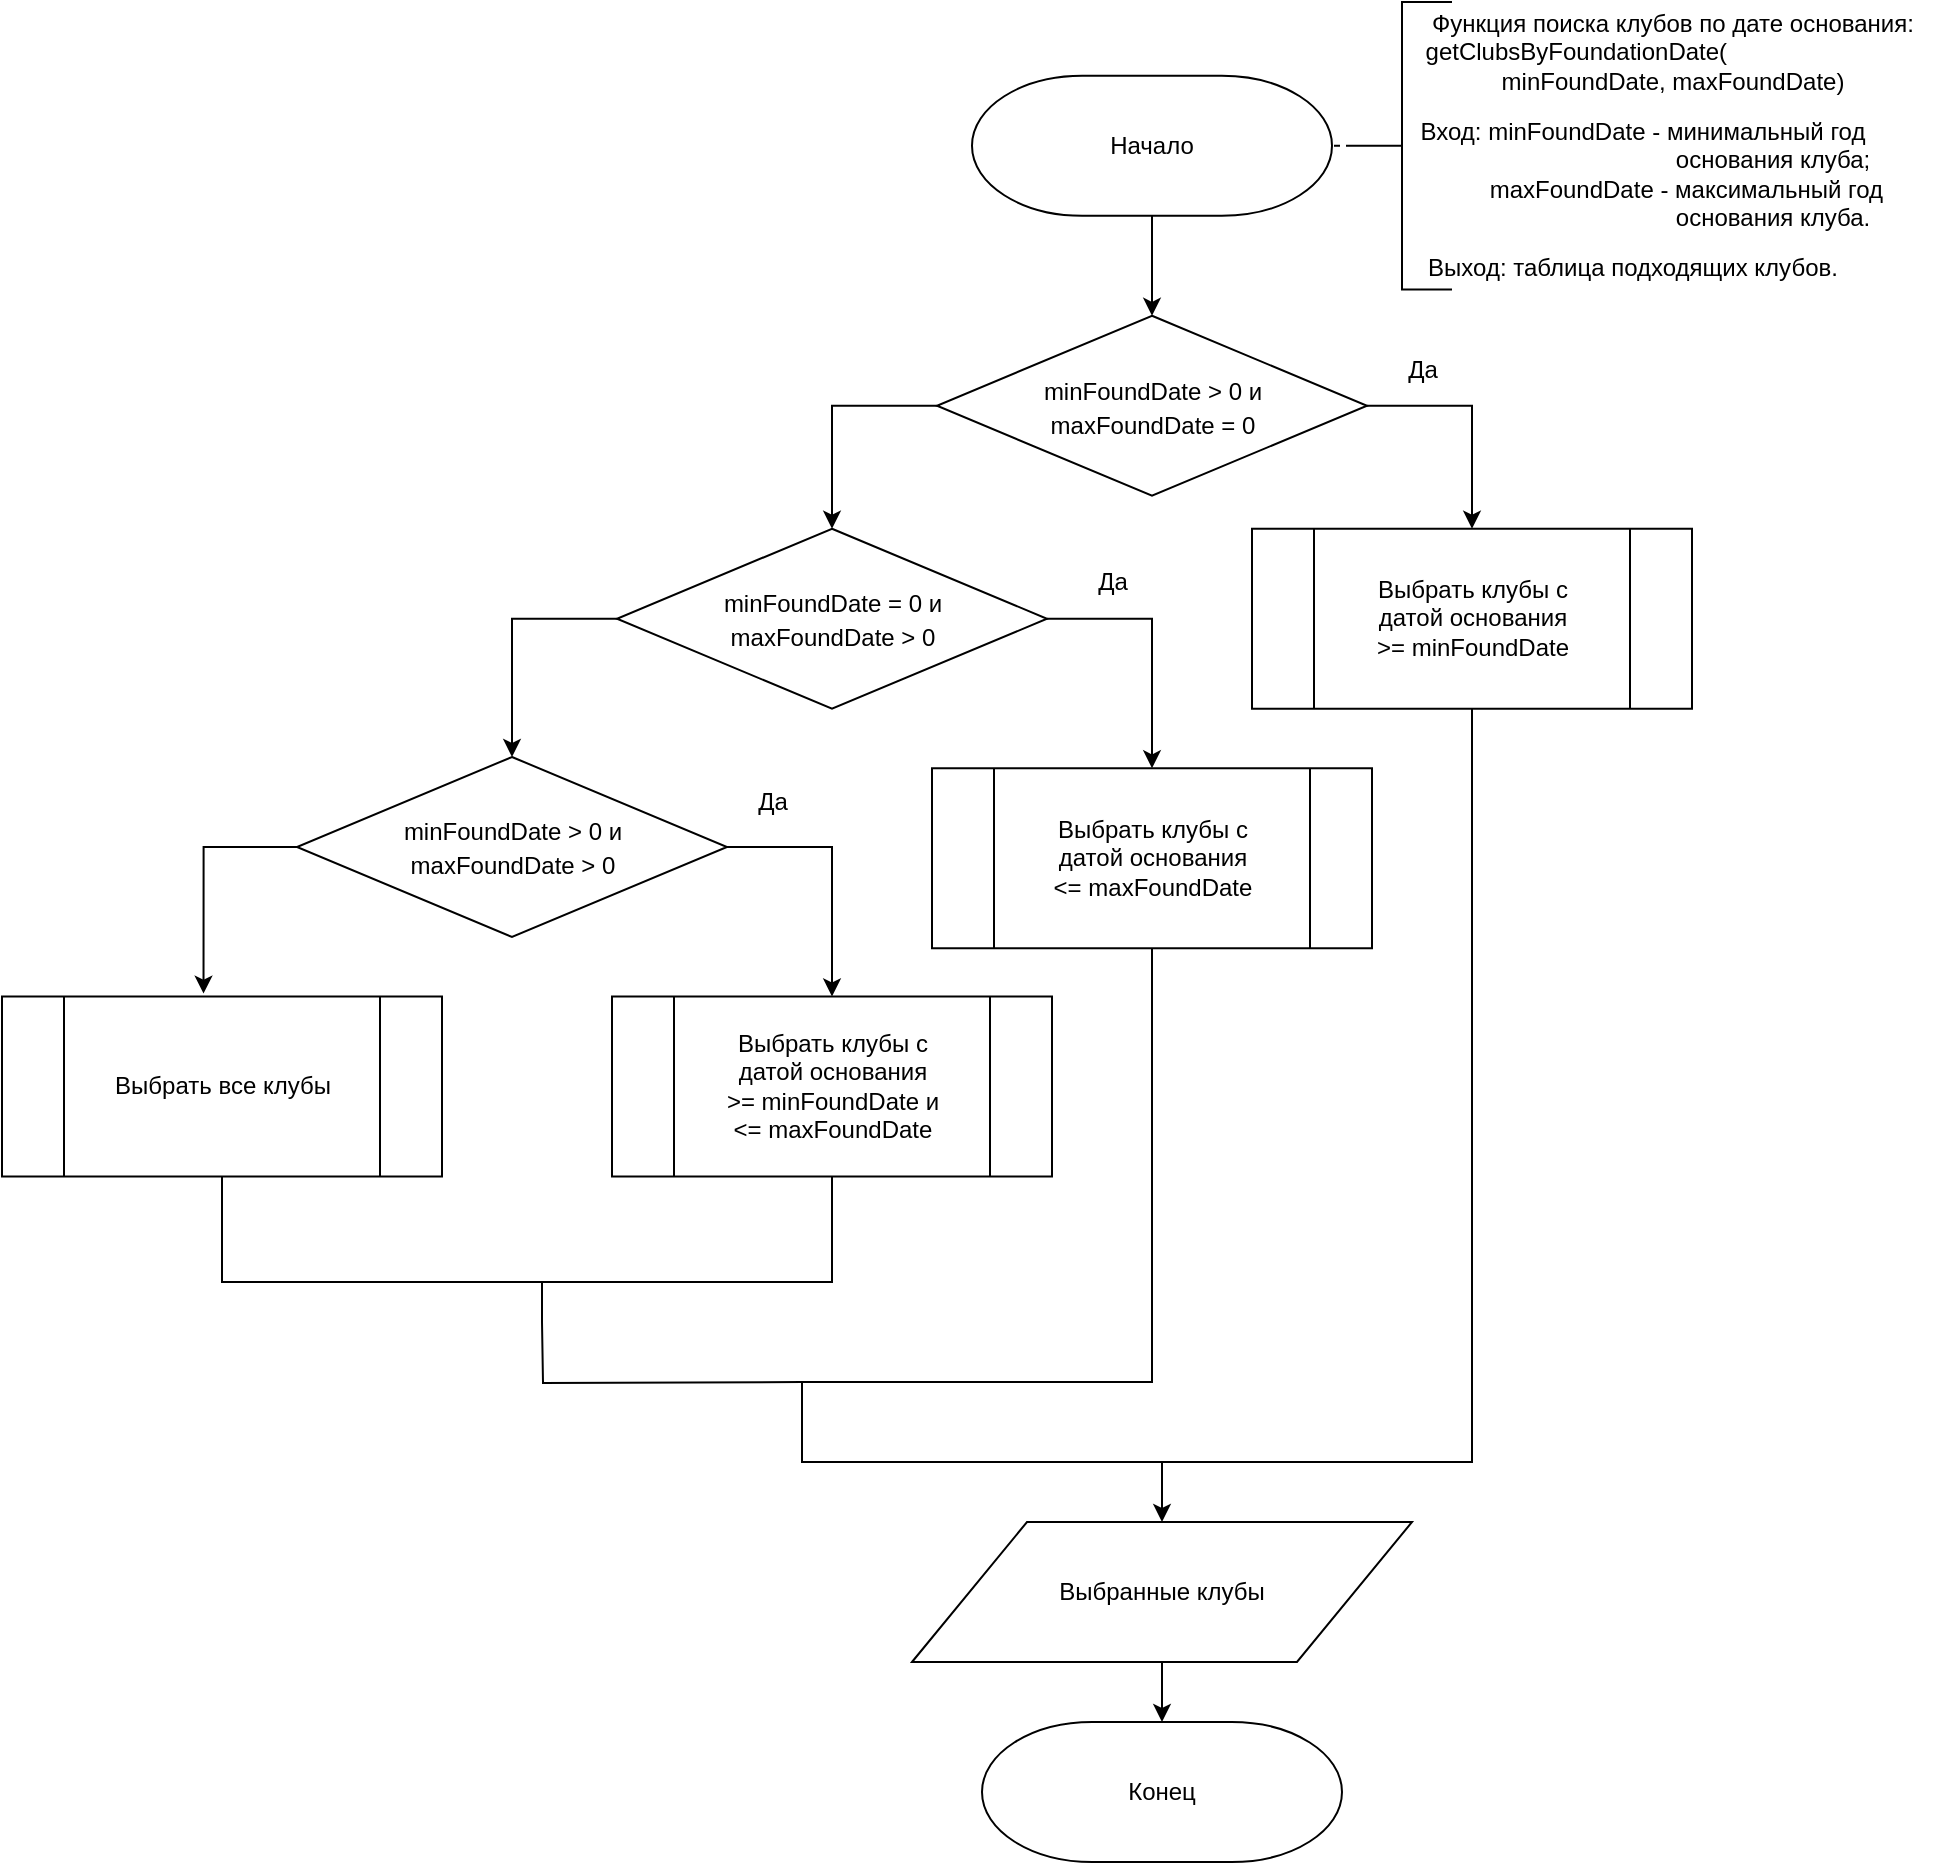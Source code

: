 <mxfile>
    <diagram id="mJqAf5ScuQS4_GxCpLgD" name="Страница 1">
        <mxGraphModel dx="2963" dy="2150" grid="1" gridSize="10" guides="1" tooltips="1" connect="1" arrows="1" fold="1" page="1" pageScale="1" pageWidth="1169" pageHeight="827" math="0" shadow="0">
            <root>
                <mxCell id="0"/>
                <mxCell id="1" parent="0"/>
                <mxCell id="2" style="edgeStyle=none;html=1;exitX=0.5;exitY=1;exitDx=0;exitDy=0;exitPerimeter=0;" edge="1" parent="1" source="3" target="6">
                    <mxGeometry relative="1" as="geometry"/>
                </mxCell>
                <mxCell id="3" value="Начало" style="strokeWidth=1;html=1;shape=mxgraph.flowchart.terminator;whiteSpace=wrap;" vertex="1" parent="1">
                    <mxGeometry x="565" y="56.88" width="180" height="70" as="geometry"/>
                </mxCell>
                <mxCell id="4" style="edgeStyle=orthogonalEdgeStyle;html=1;exitX=1;exitY=0.5;exitDx=0;exitDy=0;entryX=0.5;entryY=0;entryDx=0;entryDy=0;endArrow=classic;endFill=1;rounded=0;" edge="1" parent="1" source="6" target="10">
                    <mxGeometry relative="1" as="geometry"/>
                </mxCell>
                <mxCell id="5" style="edgeStyle=orthogonalEdgeStyle;rounded=0;html=1;exitX=0;exitY=0.5;exitDx=0;exitDy=0;entryX=0.5;entryY=0;entryDx=0;entryDy=0;endArrow=classic;endFill=1;" edge="1" parent="1" source="6" target="20">
                    <mxGeometry relative="1" as="geometry">
                        <mxPoint x="500" y="283.37" as="targetPoint"/>
                    </mxGeometry>
                </mxCell>
                <mxCell id="6" value="&lt;span style=&quot;font-size: 12px&quot;&gt;minFoundDate &amp;gt; 0 и&lt;br&gt;&lt;/span&gt;&lt;span style=&quot;font-size: 12px&quot;&gt;maxFoundDate = 0&lt;/span&gt;" style="rhombus;whiteSpace=wrap;html=1;fontSize=14;" vertex="1" parent="1">
                    <mxGeometry x="547.5" y="176.88" width="215" height="90" as="geometry"/>
                </mxCell>
                <mxCell id="7" style="edgeStyle=none;html=1;exitX=0;exitY=0.5;exitDx=0;exitDy=0;exitPerimeter=0;endArrow=none;endFill=0;dashed=1;" edge="1" parent="1" source="8" target="3">
                    <mxGeometry relative="1" as="geometry"/>
                </mxCell>
                <mxCell id="8" value="" style="strokeWidth=1;html=1;shape=mxgraph.flowchart.annotation_2;align=left;labelPosition=right;pointerEvents=1;" vertex="1" parent="1">
                    <mxGeometry x="755" y="20" width="50" height="143.76" as="geometry"/>
                </mxCell>
                <mxCell id="9" style="edgeStyle=orthogonalEdgeStyle;rounded=0;html=1;exitX=0.5;exitY=1;exitDx=0;exitDy=0;entryX=0.5;entryY=0;entryDx=0;entryDy=0;endArrow=classic;endFill=1;" edge="1" parent="1" source="10" target="16">
                    <mxGeometry relative="1" as="geometry">
                        <Array as="points">
                            <mxPoint x="815" y="750"/>
                            <mxPoint x="660" y="750"/>
                        </Array>
                    </mxGeometry>
                </mxCell>
                <mxCell id="10" value="Выбрать клубы&amp;nbsp;с &lt;br&gt;датой основания &lt;br&gt;&amp;gt;= minFoundDate" style="verticalLabelPosition=middle;verticalAlign=middle;html=1;shape=process;whiteSpace=wrap;rounded=0;size=0.14;arcSize=6;horizontal=1;align=center;labelPosition=center;" vertex="1" parent="1">
                    <mxGeometry x="705" y="283.37" width="220" height="90" as="geometry"/>
                </mxCell>
                <mxCell id="11" value="Функция поиска клубов&amp;nbsp;по дате основания:&lt;br&gt;&lt;span&gt;getClubsBy&lt;/span&gt;FoundationDate&lt;span&gt;(&amp;nbsp; &amp;nbsp; &amp;nbsp; &amp;nbsp; &amp;nbsp; &amp;nbsp; &amp;nbsp; &amp;nbsp; &amp;nbsp; &amp;nbsp; &amp;nbsp; &amp;nbsp; &amp;nbsp; &amp;nbsp; &amp;nbsp;&lt;br&gt;&lt;/span&gt;minFoundDate, maxFoundDate&lt;span&gt;)&lt;/span&gt;" style="text;html=1;align=center;verticalAlign=middle;resizable=0;points=[];autosize=1;strokeColor=none;fillColor=none;" vertex="1" parent="1">
                    <mxGeometry x="785" y="20" width="260" height="50" as="geometry"/>
                </mxCell>
                <mxCell id="12" value="Конец" style="strokeWidth=1;html=1;shape=mxgraph.flowchart.terminator;whiteSpace=wrap;" vertex="1" parent="1">
                    <mxGeometry x="570" y="880" width="180" height="70" as="geometry"/>
                </mxCell>
                <mxCell id="13" value="Выход: таблица подходящих клубов." style="text;html=1;align=center;verticalAlign=middle;resizable=0;points=[];autosize=1;strokeColor=none;fillColor=none;fontSize=12;" vertex="1" parent="1">
                    <mxGeometry x="785" y="143.13" width="220" height="20" as="geometry"/>
                </mxCell>
                <mxCell id="14" style="edgeStyle=orthogonalEdgeStyle;rounded=0;html=1;exitX=0.5;exitY=1;exitDx=0;exitDy=0;entryX=0.5;entryY=0;entryDx=0;entryDy=0;entryPerimeter=0;fontSize=12;endArrow=classic;endFill=1;" edge="1" parent="1" source="16" target="12">
                    <mxGeometry relative="1" as="geometry"/>
                </mxCell>
                <mxCell id="15" style="edgeStyle=orthogonalEdgeStyle;rounded=0;html=1;endArrow=none;endFill=0;" edge="1" parent="1">
                    <mxGeometry relative="1" as="geometry">
                        <mxPoint x="350" y="680" as="targetPoint"/>
                        <mxPoint x="480" y="710" as="sourcePoint"/>
                    </mxGeometry>
                </mxCell>
                <mxCell id="16" value="Выбранные клубы" style="shape=parallelogram;html=1;strokeWidth=1;perimeter=parallelogramPerimeter;whiteSpace=wrap;rounded=0;arcSize=12;size=0.23;fontSize=12;" vertex="1" parent="1">
                    <mxGeometry x="535" y="780" width="250" height="70" as="geometry"/>
                </mxCell>
                <mxCell id="17" value="&amp;nbsp; &amp;nbsp; &amp;nbsp; &amp;nbsp; &amp;nbsp; &amp;nbsp; &amp;nbsp; &amp;nbsp;Вход:&amp;nbsp;minFoundDate - минимальный год&lt;br&gt;&amp;nbsp; &amp;nbsp; &amp;nbsp; &amp;nbsp; &amp;nbsp; &amp;nbsp; &amp;nbsp; &amp;nbsp; &amp;nbsp; &amp;nbsp; &amp;nbsp; &amp;nbsp; &amp;nbsp; &amp;nbsp; &amp;nbsp; &amp;nbsp; &amp;nbsp; &amp;nbsp; &amp;nbsp; &amp;nbsp; &amp;nbsp; &amp;nbsp; &amp;nbsp; &amp;nbsp; &amp;nbsp; &amp;nbsp; &amp;nbsp; основания клуба;&lt;br&gt;&lt;span style=&quot;white-space: pre&quot;&gt;&#9;&lt;/span&gt;&lt;span style=&quot;white-space: pre&quot;&gt;&#9;&lt;/span&gt;&lt;span style=&quot;white-space: pre&quot;&gt;&#9;&lt;/span&gt;&amp;nbsp; &amp;nbsp; maxFoundDate - максимальный год&lt;br&gt;&amp;nbsp; &amp;nbsp; &amp;nbsp; &amp;nbsp; &amp;nbsp; &amp;nbsp; &amp;nbsp; &amp;nbsp; &amp;nbsp; &amp;nbsp; &amp;nbsp; &amp;nbsp; &amp;nbsp; &amp;nbsp; &amp;nbsp; &amp;nbsp; &amp;nbsp; &amp;nbsp; &amp;nbsp; &amp;nbsp; &amp;nbsp; &amp;nbsp; &amp;nbsp; &amp;nbsp; &amp;nbsp; &amp;nbsp; &amp;nbsp; основания&amp;nbsp;клуба." style="text;html=1;align=center;verticalAlign=middle;resizable=0;points=[];autosize=1;strokeColor=none;fillColor=none;fontSize=12;" vertex="1" parent="1">
                    <mxGeometry x="720" y="75.64" width="310" height="60" as="geometry"/>
                </mxCell>
                <mxCell id="18" style="edgeStyle=orthogonalEdgeStyle;html=1;exitX=1;exitY=0.5;exitDx=0;exitDy=0;entryX=0.5;entryY=0;entryDx=0;entryDy=0;endArrow=classic;endFill=1;rounded=0;" edge="1" parent="1" source="20" target="22">
                    <mxGeometry relative="1" as="geometry"/>
                </mxCell>
                <mxCell id="19" style="edgeStyle=orthogonalEdgeStyle;rounded=0;html=1;exitX=0;exitY=0.5;exitDx=0;exitDy=0;entryX=0.5;entryY=0;entryDx=0;entryDy=0;endArrow=classic;endFill=1;" edge="1" parent="1" source="20" target="25">
                    <mxGeometry relative="1" as="geometry">
                        <mxPoint x="340" y="389.86" as="targetPoint"/>
                    </mxGeometry>
                </mxCell>
                <mxCell id="20" value="&lt;span style=&quot;font-size: 12px&quot;&gt;minFoundDate = 0 и&lt;br&gt;&lt;/span&gt;&lt;span style=&quot;font-size: 12px&quot;&gt;maxFoundDate &amp;gt; 0&lt;/span&gt;" style="rhombus;whiteSpace=wrap;html=1;fontSize=14;" vertex="1" parent="1">
                    <mxGeometry x="387.5" y="283.37" width="215" height="90" as="geometry"/>
                </mxCell>
                <mxCell id="21" style="edgeStyle=orthogonalEdgeStyle;rounded=0;html=1;exitX=0.5;exitY=1;exitDx=0;exitDy=0;endArrow=none;endFill=0;" edge="1" parent="1" source="22">
                    <mxGeometry relative="1" as="geometry">
                        <mxPoint x="660" y="750" as="targetPoint"/>
                        <Array as="points">
                            <mxPoint x="655" y="710"/>
                            <mxPoint x="480" y="710"/>
                            <mxPoint x="480" y="750"/>
                        </Array>
                    </mxGeometry>
                </mxCell>
                <mxCell id="22" value="Выбрать клубы&amp;nbsp;с &lt;br&gt;датой основания &lt;br&gt;&amp;lt;= maxFoundDate" style="verticalLabelPosition=middle;verticalAlign=middle;html=1;shape=process;whiteSpace=wrap;rounded=0;size=0.14;arcSize=6;horizontal=1;align=center;labelPosition=center;" vertex="1" parent="1">
                    <mxGeometry x="545" y="403.13" width="220" height="90" as="geometry"/>
                </mxCell>
                <mxCell id="23" style="edgeStyle=orthogonalEdgeStyle;html=1;exitX=1;exitY=0.5;exitDx=0;exitDy=0;entryX=0.5;entryY=0;entryDx=0;entryDy=0;endArrow=classic;endFill=1;rounded=0;" edge="1" parent="1" source="25" target="27">
                    <mxGeometry relative="1" as="geometry"/>
                </mxCell>
                <mxCell id="24" style="edgeStyle=orthogonalEdgeStyle;rounded=0;html=1;exitX=0;exitY=0.5;exitDx=0;exitDy=0;entryX=0.458;entryY=-0.016;entryDx=0;entryDy=0;endArrow=classic;endFill=1;entryPerimeter=0;" edge="1" parent="1" source="25" target="29">
                    <mxGeometry relative="1" as="geometry">
                        <mxPoint x="180" y="503.98" as="targetPoint"/>
                    </mxGeometry>
                </mxCell>
                <mxCell id="25" value="&lt;span style=&quot;font-size: 12px&quot;&gt;minFoundDate &amp;gt; 0 и&lt;br&gt;&lt;/span&gt;&lt;span style=&quot;font-size: 12px&quot;&gt;maxFoundDate &amp;gt; 0&lt;/span&gt;" style="rhombus;whiteSpace=wrap;html=1;fontSize=14;" vertex="1" parent="1">
                    <mxGeometry x="227.5" y="397.49" width="215" height="90" as="geometry"/>
                </mxCell>
                <mxCell id="26" style="edgeStyle=orthogonalEdgeStyle;rounded=0;html=1;exitX=0.5;exitY=1;exitDx=0;exitDy=0;endArrow=none;endFill=0;" edge="1" parent="1" source="27">
                    <mxGeometry relative="1" as="geometry">
                        <mxPoint x="350" y="670" as="targetPoint"/>
                        <Array as="points">
                            <mxPoint x="495" y="660"/>
                            <mxPoint x="350" y="660"/>
                        </Array>
                    </mxGeometry>
                </mxCell>
                <mxCell id="27" value="Выбрать клубы&amp;nbsp;с &lt;br&gt;датой основания &lt;br&gt;&amp;gt;= minFoundDate и&lt;br&gt;&amp;lt;= maxFoundDate" style="verticalLabelPosition=middle;verticalAlign=middle;html=1;shape=process;whiteSpace=wrap;rounded=0;size=0.14;arcSize=6;horizontal=1;align=center;labelPosition=center;" vertex="1" parent="1">
                    <mxGeometry x="385" y="517.25" width="220" height="90" as="geometry"/>
                </mxCell>
                <mxCell id="28" style="edgeStyle=orthogonalEdgeStyle;html=1;exitX=0.5;exitY=1;exitDx=0;exitDy=0;endArrow=none;endFill=0;rounded=0;" edge="1" parent="1" source="29">
                    <mxGeometry relative="1" as="geometry">
                        <mxPoint x="350" y="680" as="targetPoint"/>
                        <Array as="points">
                            <mxPoint x="190" y="660"/>
                            <mxPoint x="350" y="660"/>
                        </Array>
                    </mxGeometry>
                </mxCell>
                <mxCell id="29" value="Выбрать все клубы" style="verticalLabelPosition=middle;verticalAlign=middle;html=1;shape=process;whiteSpace=wrap;rounded=0;size=0.14;arcSize=6;horizontal=1;align=center;labelPosition=center;" vertex="1" parent="1">
                    <mxGeometry x="80" y="517.25" width="220" height="90" as="geometry"/>
                </mxCell>
                <mxCell id="30" value="Да" style="text;html=1;align=center;verticalAlign=middle;resizable=0;points=[];autosize=1;strokeColor=none;fillColor=none;" vertex="1" parent="1">
                    <mxGeometry x="450" y="410" width="30" height="20" as="geometry"/>
                </mxCell>
                <mxCell id="31" value="Да" style="text;html=1;align=center;verticalAlign=middle;resizable=0;points=[];autosize=1;strokeColor=none;fillColor=none;" vertex="1" parent="1">
                    <mxGeometry x="620" y="300" width="30" height="20" as="geometry"/>
                </mxCell>
                <mxCell id="32" value="Да" style="text;html=1;align=center;verticalAlign=middle;resizable=0;points=[];autosize=1;strokeColor=none;fillColor=none;" vertex="1" parent="1">
                    <mxGeometry x="775" y="194" width="30" height="20" as="geometry"/>
                </mxCell>
            </root>
        </mxGraphModel>
    </diagram>
</mxfile>